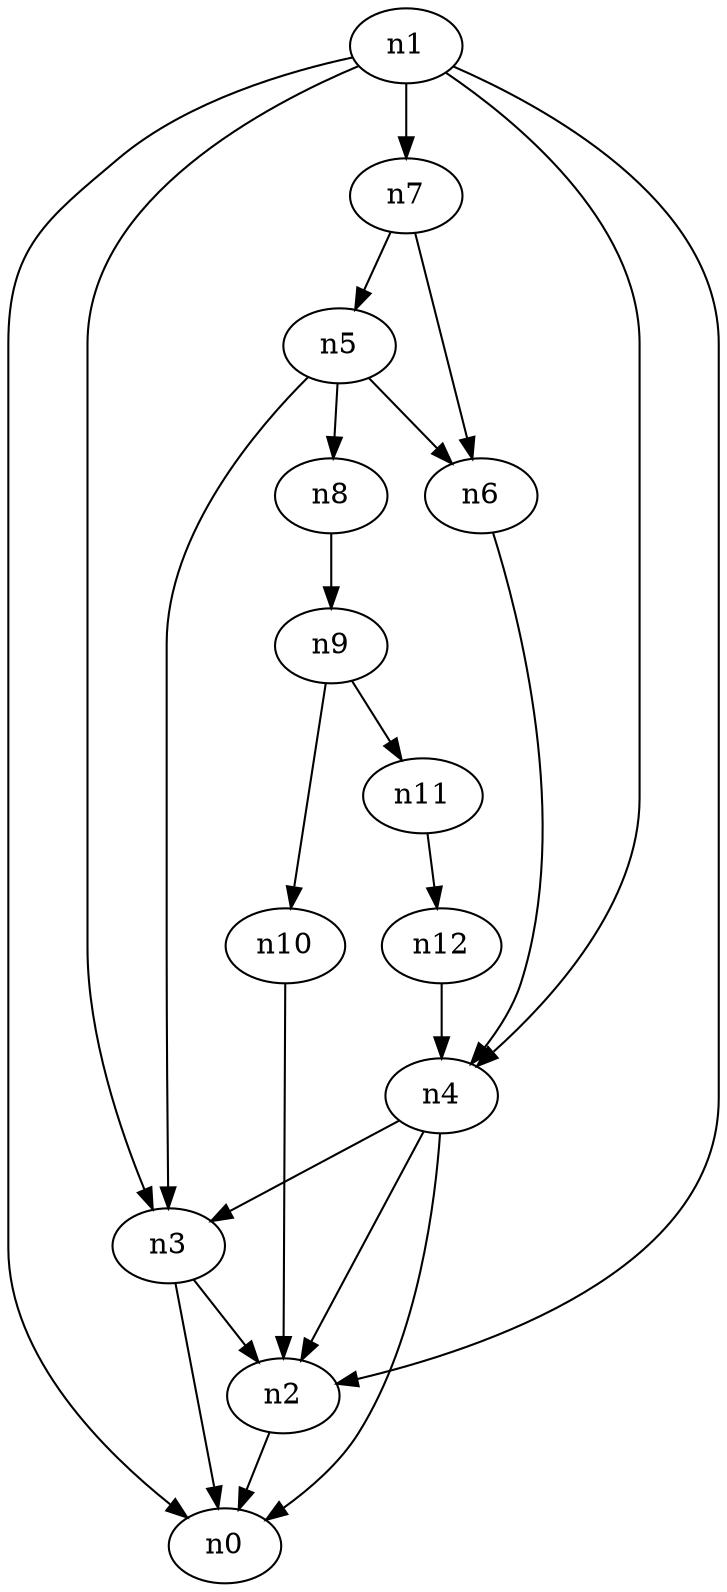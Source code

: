 digraph G {
	n1 -> n0	 [_graphml_id=e0];
	n1 -> n2	 [_graphml_id=e1];
	n1 -> n3	 [_graphml_id=e6];
	n1 -> n4	 [_graphml_id=e9];
	n1 -> n7	 [_graphml_id=e13];
	n2 -> n0	 [_graphml_id=e5];
	n3 -> n0	 [_graphml_id=e8];
	n3 -> n2	 [_graphml_id=e2];
	n4 -> n0	 [_graphml_id=e4];
	n4 -> n2	 [_graphml_id=e7];
	n4 -> n3	 [_graphml_id=e3];
	n5 -> n3	 [_graphml_id=e10];
	n5 -> n6	 [_graphml_id=e11];
	n5 -> n8	 [_graphml_id=e16];
	n6 -> n4	 [_graphml_id=e12];
	n7 -> n5	 [_graphml_id=e14];
	n7 -> n6	 [_graphml_id=e15];
	n8 -> n9	 [_graphml_id=e17];
	n9 -> n10	 [_graphml_id=e18];
	n9 -> n11	 [_graphml_id=e20];
	n10 -> n2	 [_graphml_id=e19];
	n11 -> n12	 [_graphml_id=e21];
	n12 -> n4	 [_graphml_id=e22];
}
